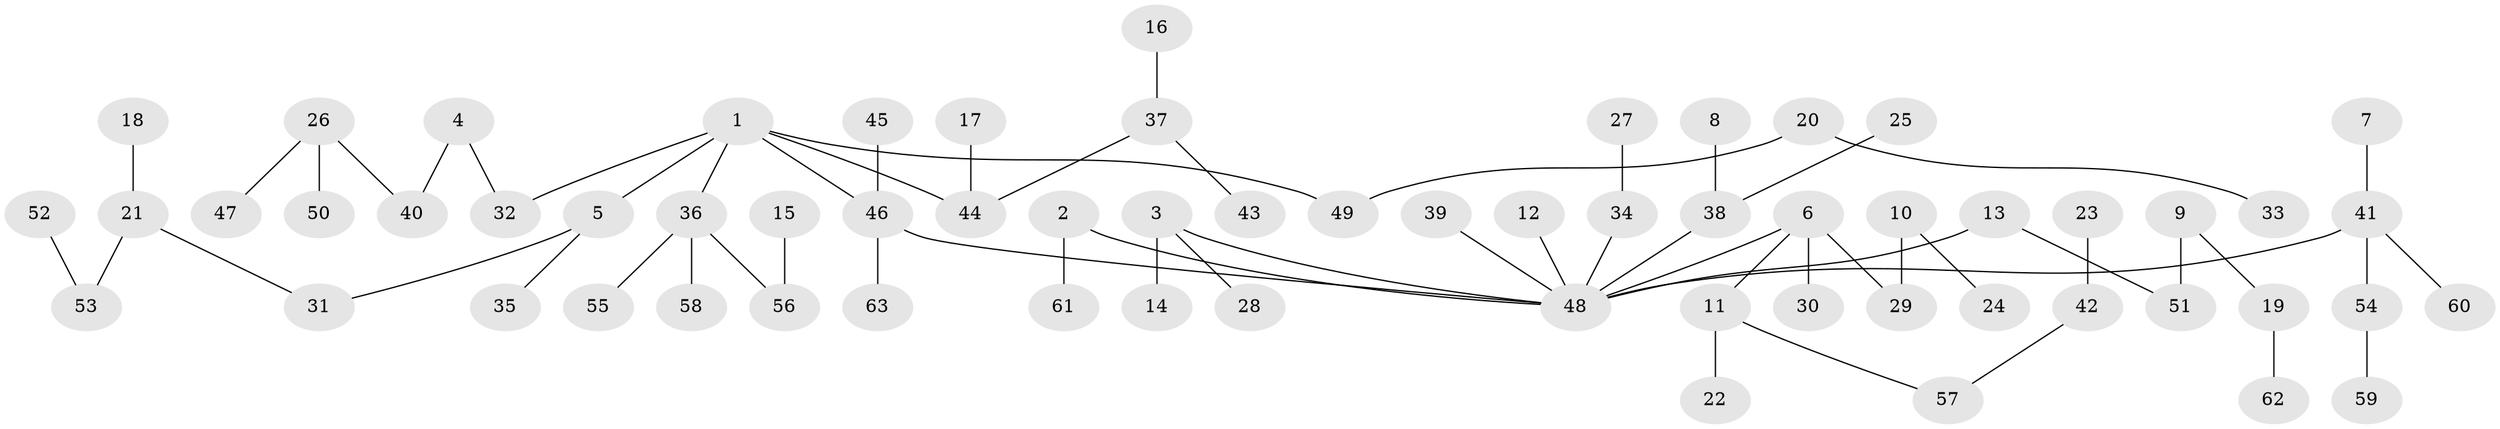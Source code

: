 // original degree distribution, {7: 0.008, 5: 0.016, 4: 0.072, 3: 0.192, 2: 0.272, 1: 0.44}
// Generated by graph-tools (version 1.1) at 2025/26/03/09/25 03:26:28]
// undirected, 63 vertices, 62 edges
graph export_dot {
graph [start="1"]
  node [color=gray90,style=filled];
  1;
  2;
  3;
  4;
  5;
  6;
  7;
  8;
  9;
  10;
  11;
  12;
  13;
  14;
  15;
  16;
  17;
  18;
  19;
  20;
  21;
  22;
  23;
  24;
  25;
  26;
  27;
  28;
  29;
  30;
  31;
  32;
  33;
  34;
  35;
  36;
  37;
  38;
  39;
  40;
  41;
  42;
  43;
  44;
  45;
  46;
  47;
  48;
  49;
  50;
  51;
  52;
  53;
  54;
  55;
  56;
  57;
  58;
  59;
  60;
  61;
  62;
  63;
  1 -- 5 [weight=1.0];
  1 -- 32 [weight=1.0];
  1 -- 36 [weight=1.0];
  1 -- 44 [weight=1.0];
  1 -- 46 [weight=1.0];
  1 -- 49 [weight=1.0];
  2 -- 48 [weight=1.0];
  2 -- 61 [weight=1.0];
  3 -- 14 [weight=1.0];
  3 -- 28 [weight=1.0];
  3 -- 48 [weight=1.0];
  4 -- 32 [weight=1.0];
  4 -- 40 [weight=1.0];
  5 -- 31 [weight=1.0];
  5 -- 35 [weight=1.0];
  6 -- 11 [weight=1.0];
  6 -- 29 [weight=1.0];
  6 -- 30 [weight=1.0];
  6 -- 48 [weight=1.0];
  7 -- 41 [weight=1.0];
  8 -- 38 [weight=1.0];
  9 -- 19 [weight=1.0];
  9 -- 51 [weight=1.0];
  10 -- 24 [weight=1.0];
  10 -- 29 [weight=1.0];
  11 -- 22 [weight=1.0];
  11 -- 57 [weight=1.0];
  12 -- 48 [weight=1.0];
  13 -- 48 [weight=1.0];
  13 -- 51 [weight=1.0];
  15 -- 56 [weight=1.0];
  16 -- 37 [weight=1.0];
  17 -- 44 [weight=1.0];
  18 -- 21 [weight=1.0];
  19 -- 62 [weight=1.0];
  20 -- 33 [weight=1.0];
  20 -- 49 [weight=1.0];
  21 -- 31 [weight=1.0];
  21 -- 53 [weight=1.0];
  23 -- 42 [weight=1.0];
  25 -- 38 [weight=1.0];
  26 -- 40 [weight=1.0];
  26 -- 47 [weight=1.0];
  26 -- 50 [weight=1.0];
  27 -- 34 [weight=1.0];
  34 -- 48 [weight=1.0];
  36 -- 55 [weight=1.0];
  36 -- 56 [weight=1.0];
  36 -- 58 [weight=1.0];
  37 -- 43 [weight=1.0];
  37 -- 44 [weight=1.0];
  38 -- 48 [weight=1.0];
  39 -- 48 [weight=1.0];
  41 -- 48 [weight=1.0];
  41 -- 54 [weight=1.0];
  41 -- 60 [weight=1.0];
  42 -- 57 [weight=1.0];
  45 -- 46 [weight=1.0];
  46 -- 48 [weight=1.0];
  46 -- 63 [weight=1.0];
  52 -- 53 [weight=1.0];
  54 -- 59 [weight=1.0];
}
